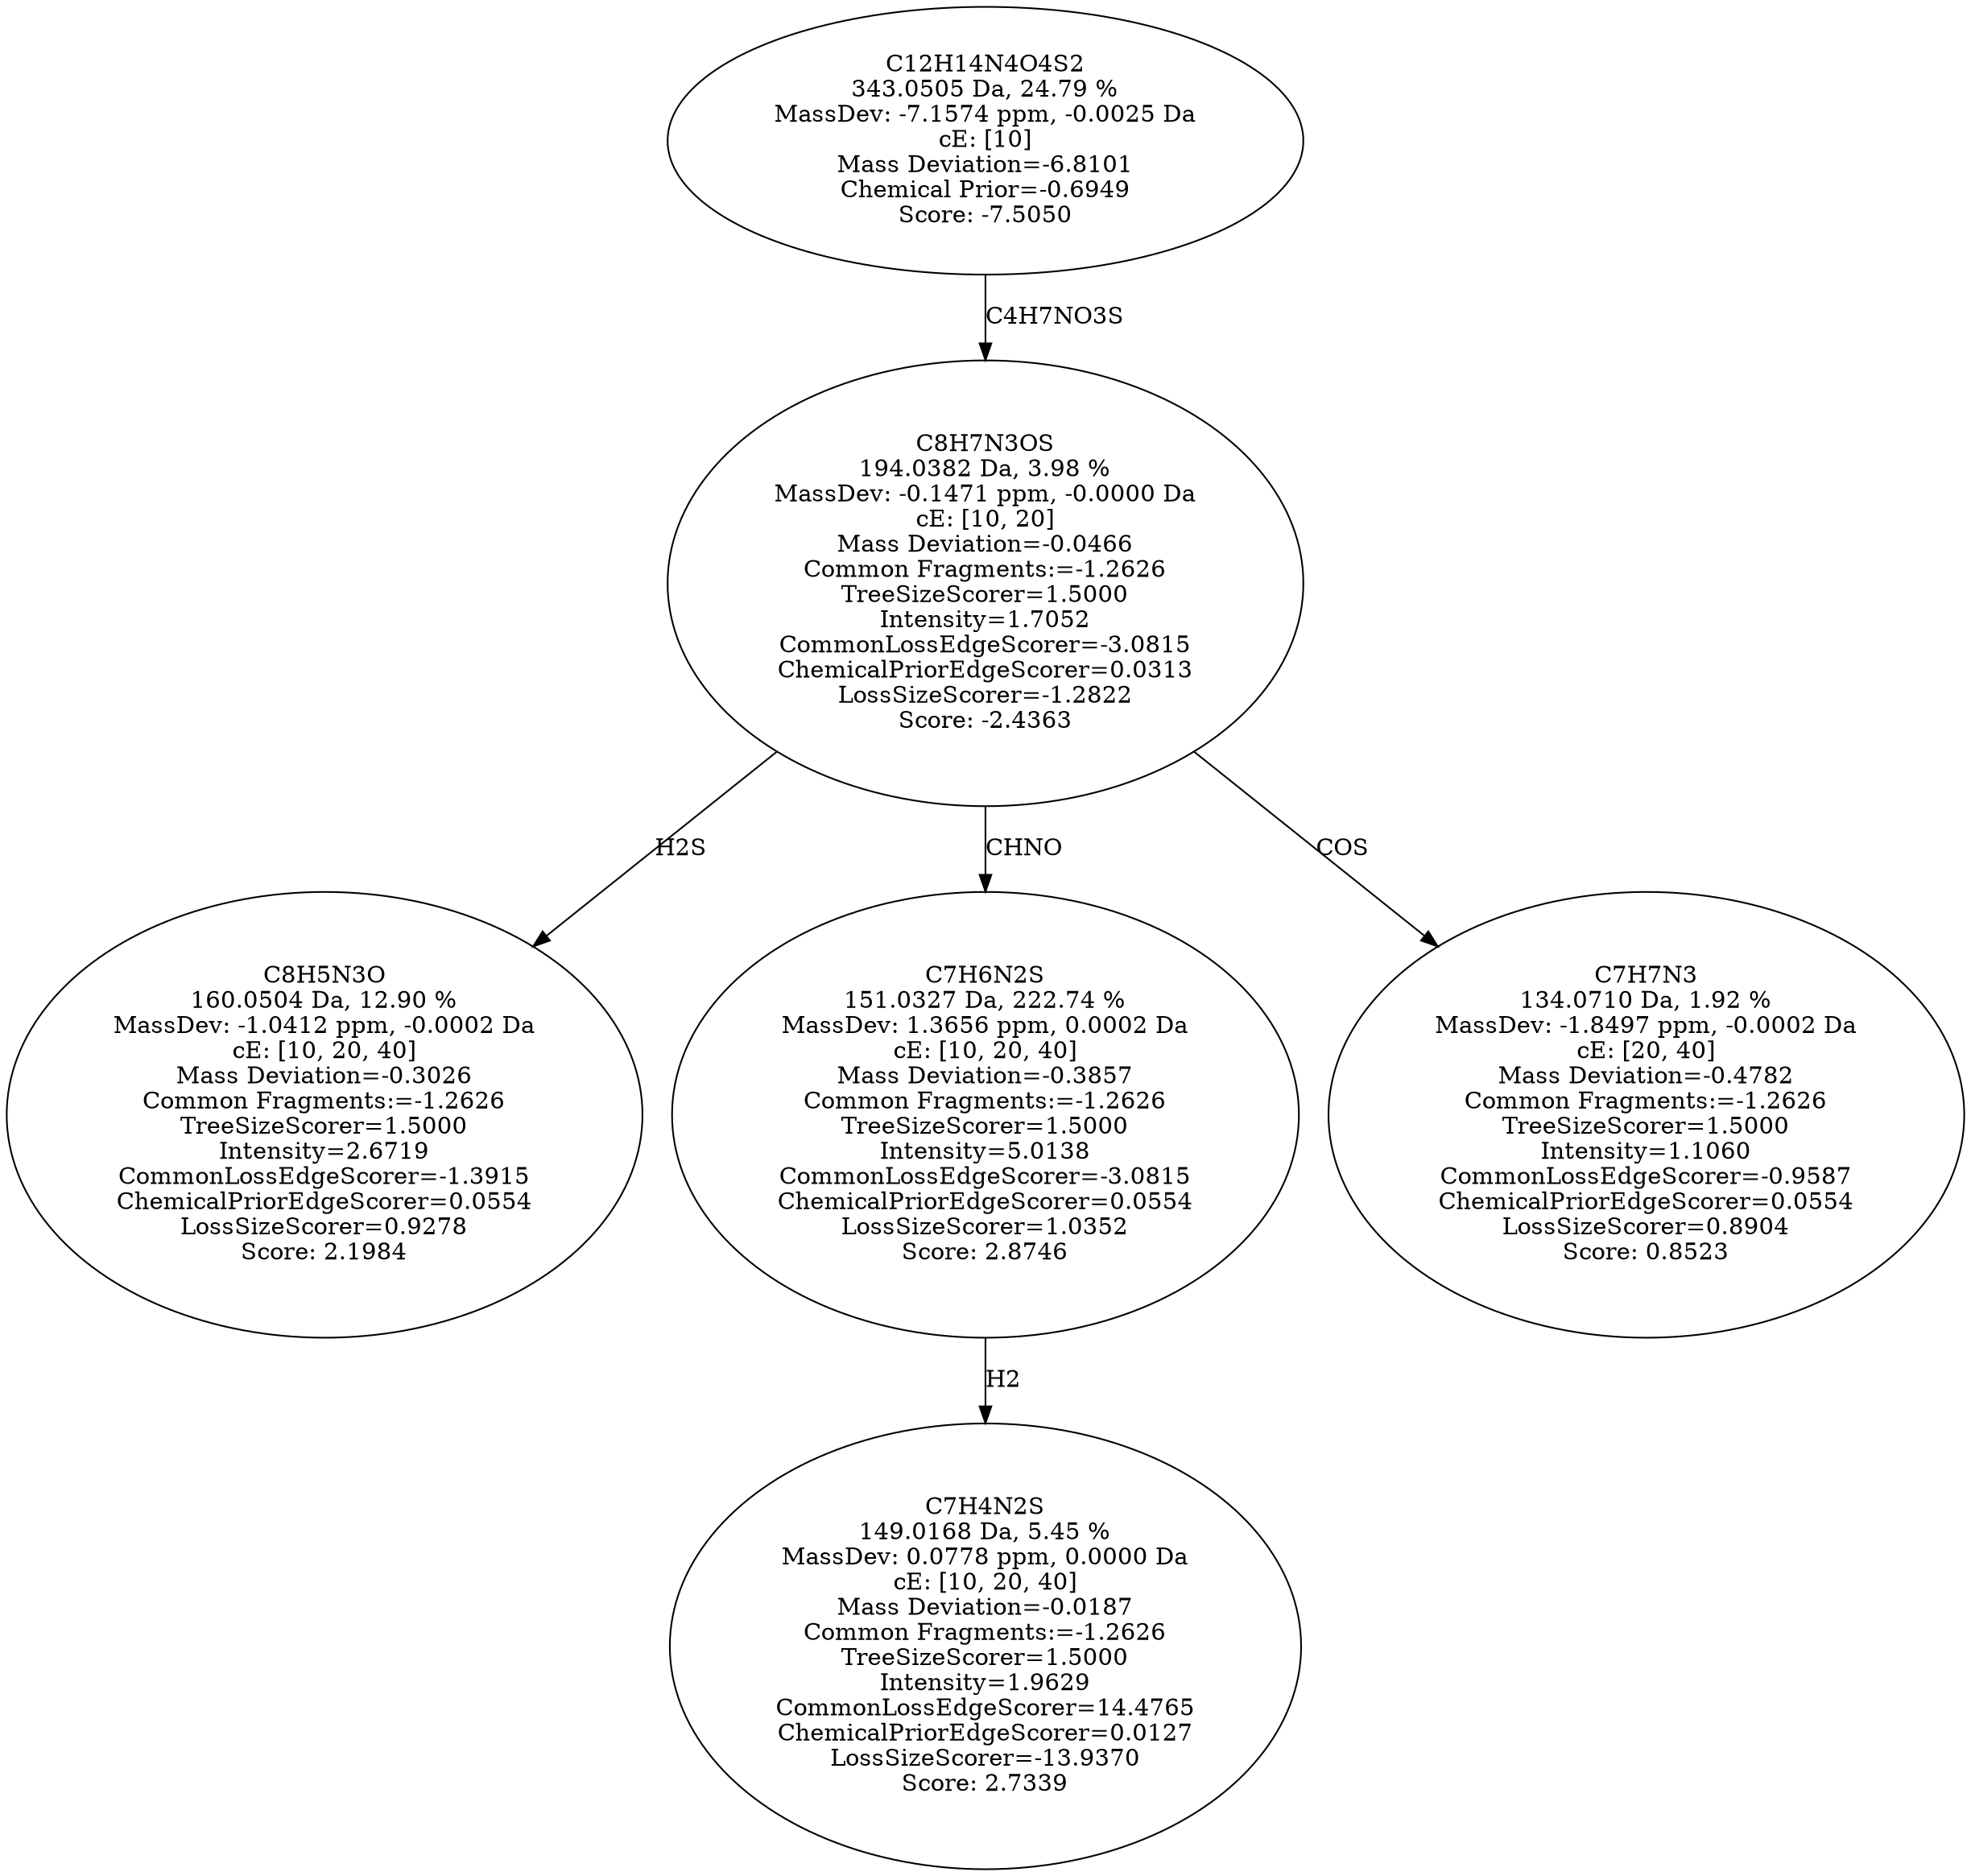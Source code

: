 strict digraph {
v1 [label="C8H5N3O\n160.0504 Da, 12.90 %\nMassDev: -1.0412 ppm, -0.0002 Da\ncE: [10, 20, 40]\nMass Deviation=-0.3026\nCommon Fragments:=-1.2626\nTreeSizeScorer=1.5000\nIntensity=2.6719\nCommonLossEdgeScorer=-1.3915\nChemicalPriorEdgeScorer=0.0554\nLossSizeScorer=0.9278\nScore: 2.1984"];
v2 [label="C7H4N2S\n149.0168 Da, 5.45 %\nMassDev: 0.0778 ppm, 0.0000 Da\ncE: [10, 20, 40]\nMass Deviation=-0.0187\nCommon Fragments:=-1.2626\nTreeSizeScorer=1.5000\nIntensity=1.9629\nCommonLossEdgeScorer=14.4765\nChemicalPriorEdgeScorer=0.0127\nLossSizeScorer=-13.9370\nScore: 2.7339"];
v3 [label="C7H6N2S\n151.0327 Da, 222.74 %\nMassDev: 1.3656 ppm, 0.0002 Da\ncE: [10, 20, 40]\nMass Deviation=-0.3857\nCommon Fragments:=-1.2626\nTreeSizeScorer=1.5000\nIntensity=5.0138\nCommonLossEdgeScorer=-3.0815\nChemicalPriorEdgeScorer=0.0554\nLossSizeScorer=1.0352\nScore: 2.8746"];
v4 [label="C7H7N3\n134.0710 Da, 1.92 %\nMassDev: -1.8497 ppm, -0.0002 Da\ncE: [20, 40]\nMass Deviation=-0.4782\nCommon Fragments:=-1.2626\nTreeSizeScorer=1.5000\nIntensity=1.1060\nCommonLossEdgeScorer=-0.9587\nChemicalPriorEdgeScorer=0.0554\nLossSizeScorer=0.8904\nScore: 0.8523"];
v5 [label="C8H7N3OS\n194.0382 Da, 3.98 %\nMassDev: -0.1471 ppm, -0.0000 Da\ncE: [10, 20]\nMass Deviation=-0.0466\nCommon Fragments:=-1.2626\nTreeSizeScorer=1.5000\nIntensity=1.7052\nCommonLossEdgeScorer=-3.0815\nChemicalPriorEdgeScorer=0.0313\nLossSizeScorer=-1.2822\nScore: -2.4363"];
v6 [label="C12H14N4O4S2\n343.0505 Da, 24.79 %\nMassDev: -7.1574 ppm, -0.0025 Da\ncE: [10]\nMass Deviation=-6.8101\nChemical Prior=-0.6949\nScore: -7.5050"];
v5 -> v1 [label="H2S"];
v3 -> v2 [label="H2"];
v5 -> v3 [label="CHNO"];
v5 -> v4 [label="COS"];
v6 -> v5 [label="C4H7NO3S"];
}